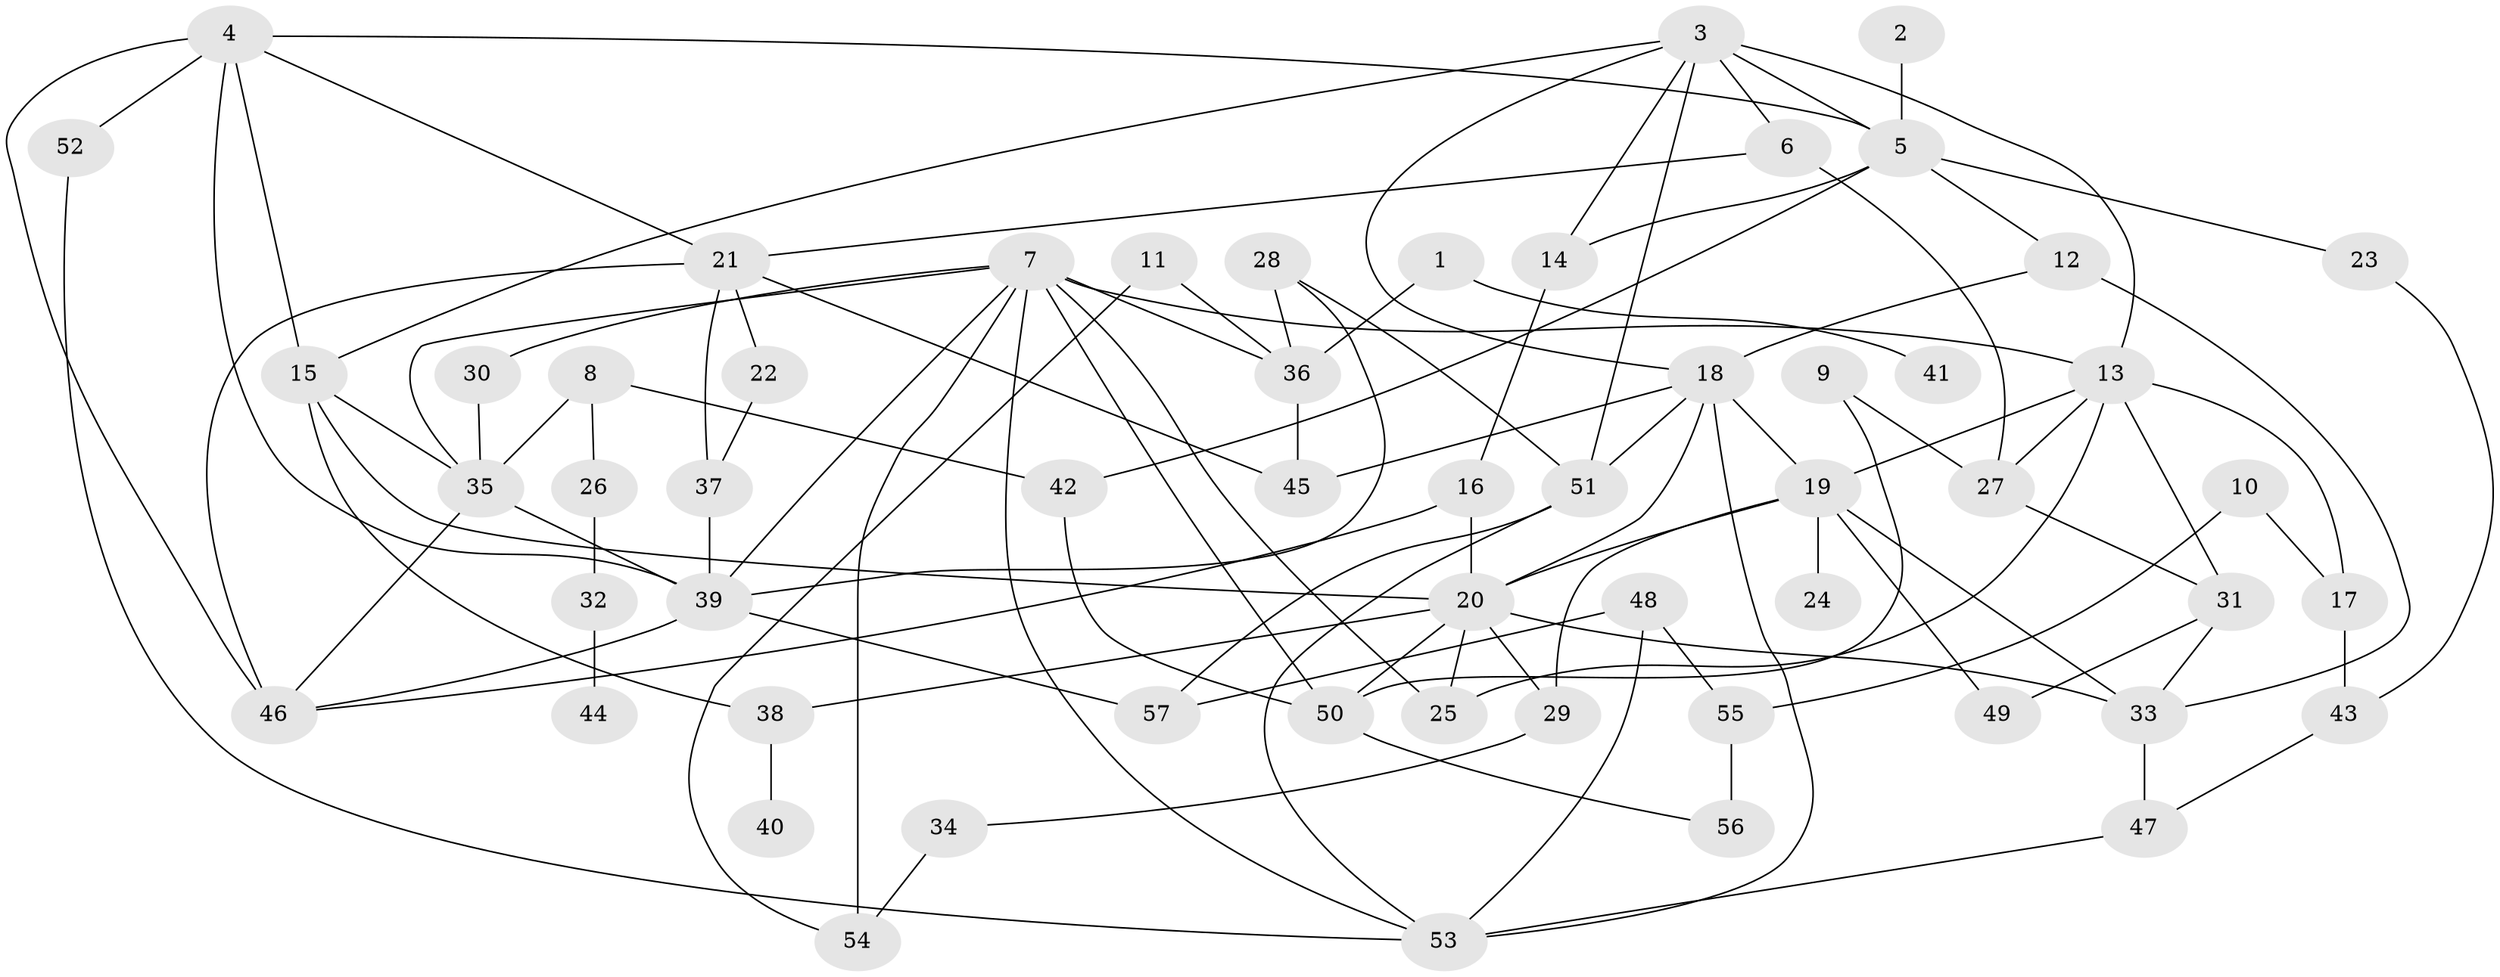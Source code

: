 // original degree distribution, {8: 0.035398230088495575, 2: 0.3274336283185841, 6: 0.061946902654867256, 3: 0.23008849557522124, 5: 0.05309734513274336, 4: 0.09734513274336283, 1: 0.18584070796460178, 7: 0.008849557522123894}
// Generated by graph-tools (version 1.1) at 2025/35/03/04/25 23:35:59]
// undirected, 57 vertices, 105 edges
graph export_dot {
  node [color=gray90,style=filled];
  1;
  2;
  3;
  4;
  5;
  6;
  7;
  8;
  9;
  10;
  11;
  12;
  13;
  14;
  15;
  16;
  17;
  18;
  19;
  20;
  21;
  22;
  23;
  24;
  25;
  26;
  27;
  28;
  29;
  30;
  31;
  32;
  33;
  34;
  35;
  36;
  37;
  38;
  39;
  40;
  41;
  42;
  43;
  44;
  45;
  46;
  47;
  48;
  49;
  50;
  51;
  52;
  53;
  54;
  55;
  56;
  57;
  1 -- 36 [weight=1.0];
  1 -- 41 [weight=1.0];
  2 -- 5 [weight=1.0];
  3 -- 5 [weight=1.0];
  3 -- 6 [weight=1.0];
  3 -- 13 [weight=1.0];
  3 -- 14 [weight=1.0];
  3 -- 15 [weight=1.0];
  3 -- 18 [weight=1.0];
  3 -- 51 [weight=1.0];
  4 -- 5 [weight=1.0];
  4 -- 15 [weight=1.0];
  4 -- 21 [weight=1.0];
  4 -- 39 [weight=1.0];
  4 -- 46 [weight=1.0];
  4 -- 52 [weight=1.0];
  5 -- 12 [weight=1.0];
  5 -- 14 [weight=1.0];
  5 -- 23 [weight=1.0];
  5 -- 42 [weight=1.0];
  6 -- 21 [weight=1.0];
  6 -- 27 [weight=1.0];
  7 -- 13 [weight=1.0];
  7 -- 25 [weight=1.0];
  7 -- 30 [weight=1.0];
  7 -- 35 [weight=1.0];
  7 -- 36 [weight=1.0];
  7 -- 39 [weight=1.0];
  7 -- 50 [weight=1.0];
  7 -- 53 [weight=1.0];
  7 -- 54 [weight=1.0];
  8 -- 26 [weight=1.0];
  8 -- 35 [weight=1.0];
  8 -- 42 [weight=1.0];
  9 -- 27 [weight=2.0];
  9 -- 50 [weight=1.0];
  10 -- 17 [weight=1.0];
  10 -- 55 [weight=1.0];
  11 -- 36 [weight=1.0];
  11 -- 54 [weight=1.0];
  12 -- 18 [weight=1.0];
  12 -- 33 [weight=1.0];
  13 -- 17 [weight=1.0];
  13 -- 19 [weight=1.0];
  13 -- 25 [weight=1.0];
  13 -- 27 [weight=1.0];
  13 -- 31 [weight=1.0];
  14 -- 16 [weight=1.0];
  15 -- 20 [weight=1.0];
  15 -- 35 [weight=1.0];
  15 -- 38 [weight=1.0];
  16 -- 20 [weight=1.0];
  16 -- 46 [weight=1.0];
  17 -- 43 [weight=1.0];
  18 -- 19 [weight=1.0];
  18 -- 20 [weight=1.0];
  18 -- 45 [weight=1.0];
  18 -- 51 [weight=1.0];
  18 -- 53 [weight=1.0];
  19 -- 20 [weight=1.0];
  19 -- 24 [weight=1.0];
  19 -- 29 [weight=1.0];
  19 -- 33 [weight=1.0];
  19 -- 49 [weight=1.0];
  20 -- 25 [weight=1.0];
  20 -- 29 [weight=1.0];
  20 -- 33 [weight=2.0];
  20 -- 38 [weight=2.0];
  20 -- 50 [weight=1.0];
  21 -- 22 [weight=1.0];
  21 -- 37 [weight=1.0];
  21 -- 45 [weight=1.0];
  21 -- 46 [weight=1.0];
  22 -- 37 [weight=1.0];
  23 -- 43 [weight=1.0];
  26 -- 32 [weight=1.0];
  27 -- 31 [weight=1.0];
  28 -- 36 [weight=1.0];
  28 -- 39 [weight=1.0];
  28 -- 51 [weight=1.0];
  29 -- 34 [weight=1.0];
  30 -- 35 [weight=1.0];
  31 -- 33 [weight=1.0];
  31 -- 49 [weight=1.0];
  32 -- 44 [weight=1.0];
  33 -- 47 [weight=1.0];
  34 -- 54 [weight=1.0];
  35 -- 39 [weight=1.0];
  35 -- 46 [weight=1.0];
  36 -- 45 [weight=1.0];
  37 -- 39 [weight=1.0];
  38 -- 40 [weight=1.0];
  39 -- 46 [weight=1.0];
  39 -- 57 [weight=1.0];
  42 -- 50 [weight=1.0];
  43 -- 47 [weight=1.0];
  47 -- 53 [weight=1.0];
  48 -- 53 [weight=1.0];
  48 -- 55 [weight=1.0];
  48 -- 57 [weight=1.0];
  50 -- 56 [weight=1.0];
  51 -- 53 [weight=1.0];
  51 -- 57 [weight=1.0];
  52 -- 53 [weight=1.0];
  55 -- 56 [weight=1.0];
}
